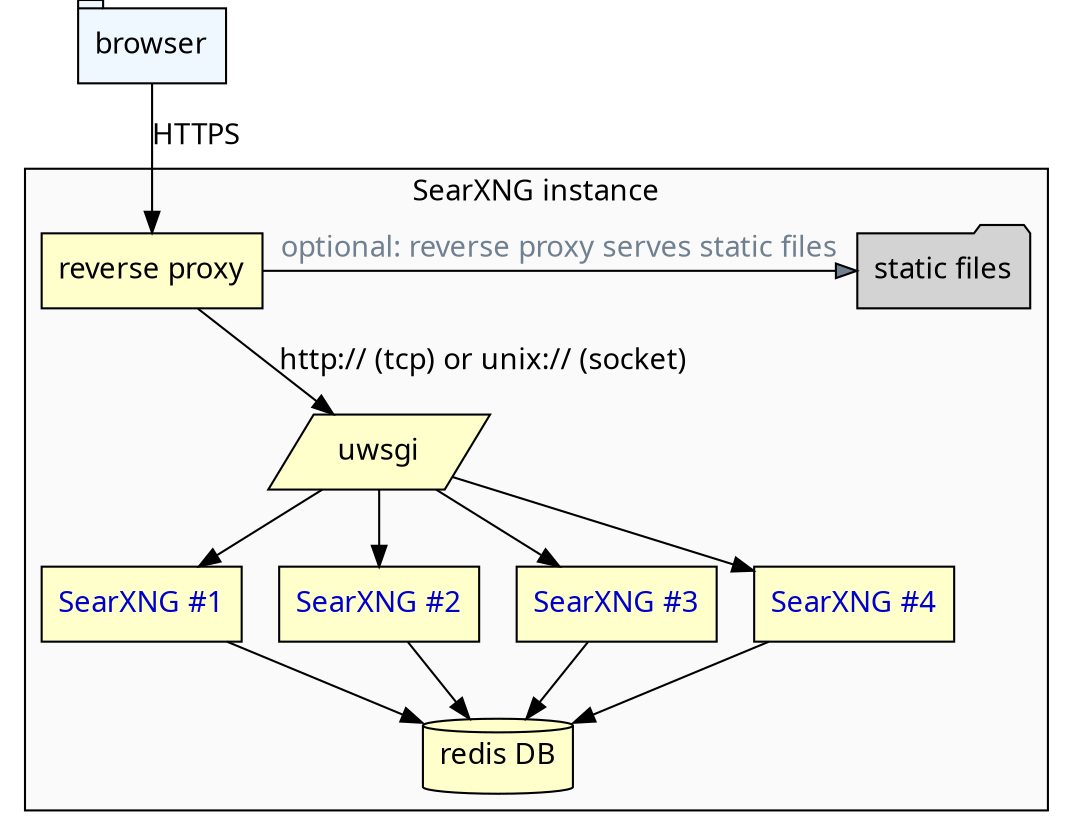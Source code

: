 digraph G {

  node [style=filled, shape=box, fillcolor="#ffffcc", fontname=Sans];
  edge [fontname="Sans"];

  browser [label="browser", shape=tab, fillcolor=aliceblue];
  rp      [label="reverse proxy"];
  static  [label="static files", shape=folder, href="url to configure static files", fillcolor=lightgray];
  uwsgi   [label="uwsgi", shape=parallelogram href="https://docs.searxng.org/utils/searx.sh.html"]
  redis     [label="redis DB", shape=cylinder];
  searxng1  [label="SearXNG #1", fontcolor=blue3];
  searxng2  [label="SearXNG #2", fontcolor=blue3];
  searxng3  [label="SearXNG #3", fontcolor=blue3];
  searxng4  [label="SearXNG #4", fontcolor=blue3];

  browser -> rp [label="HTTPS"]

  subgraph cluster_searxng {
      label = "SearXNG instance" fontname=Sans;
      bgcolor="#fafafa";
      { rank=same; static rp };
      rp -> static  [label="optional: reverse proxy serves static files", fillcolor=slategray, fontcolor=slategray];
      rp -> uwsgi [label="http:// (tcp) or unix:// (socket)"];
      uwsgi -> searxng1 -> redis;
      uwsgi -> searxng2 -> redis;
      uwsgi -> searxng3 -> redis;
      uwsgi -> searxng4 -> redis;
  }

}
